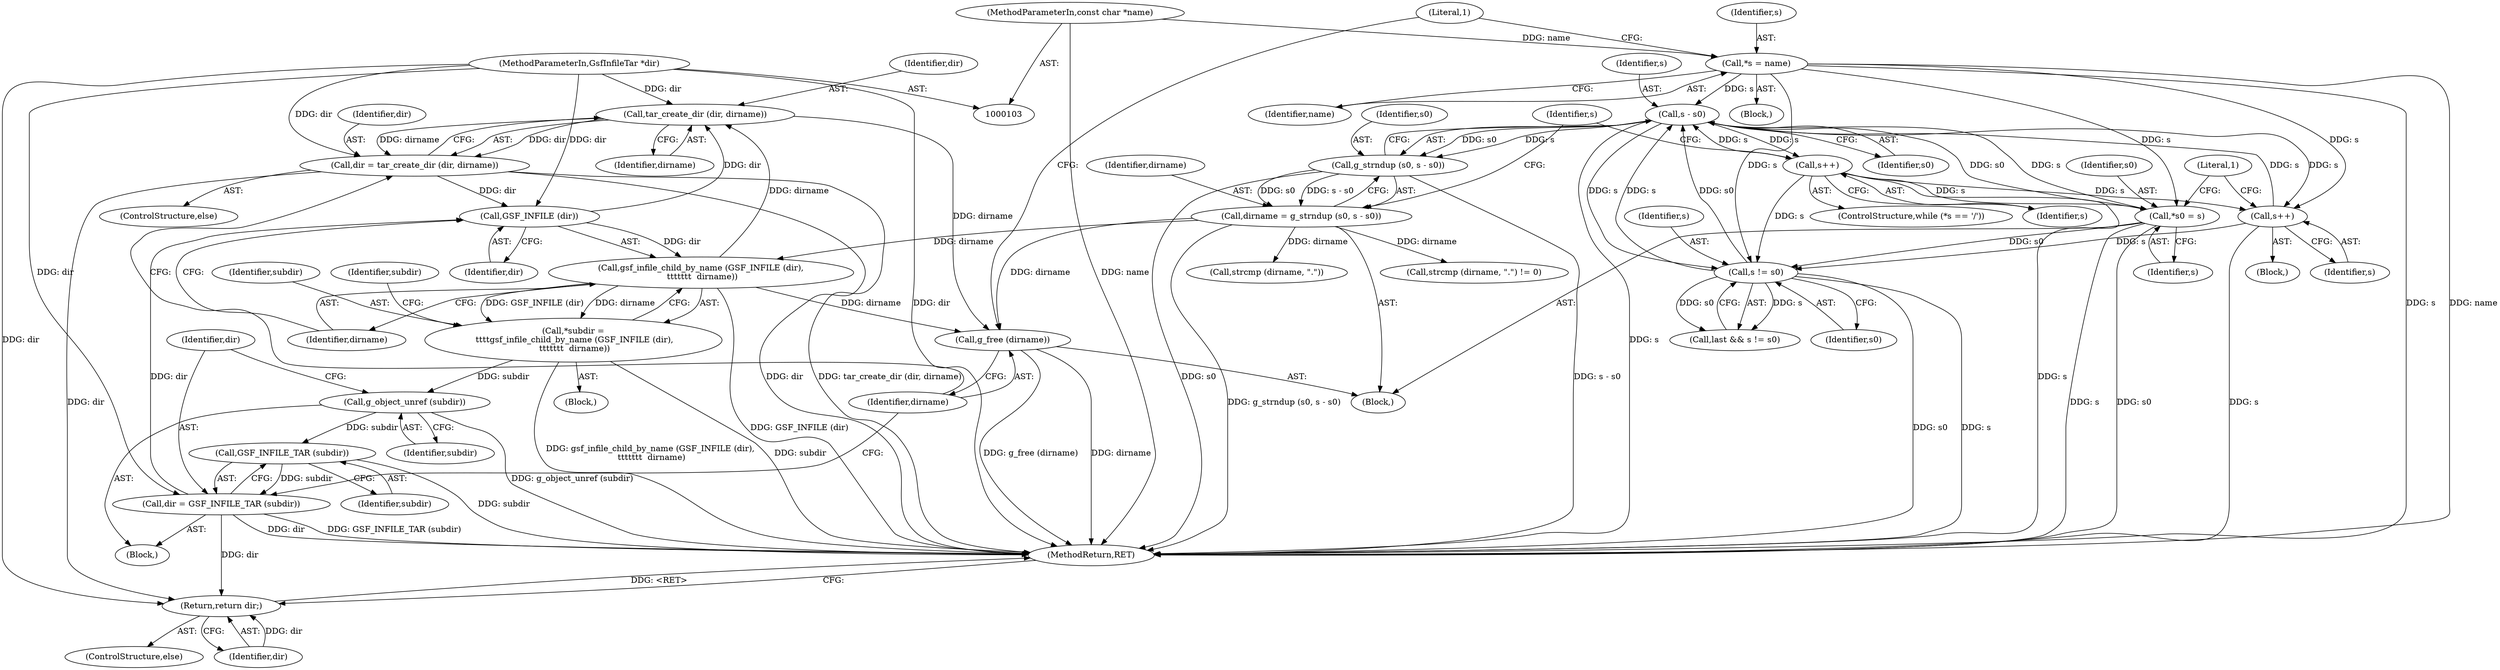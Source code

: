 digraph "0_libgsf_95a8351a75758cf10b3bf6abae0b6b461f90d9e5@API" {
"1000187" [label="(Call,tar_create_dir (dir, dirname))"];
"1000172" [label="(Call,GSF_INFILE (dir))"];
"1000185" [label="(Call,dir = tar_create_dir (dir, dirname))"];
"1000187" [label="(Call,tar_create_dir (dir, dirname))"];
"1000104" [label="(MethodParameterIn,GsfInfileTar *dir)"];
"1000171" [label="(Call,gsf_infile_child_by_name (GSF_INFILE (dir),\n \t\t\t\t\t\t\t  dirname))"];
"1000147" [label="(Call,dirname = g_strndup (s0, s - s0))"];
"1000149" [label="(Call,g_strndup (s0, s - s0))"];
"1000151" [label="(Call,s - s0)"];
"1000132" [label="(Call,s != s0)"];
"1000145" [label="(Call,s++)"];
"1000159" [label="(Call,s++)"];
"1000109" [label="(Call,*s = name)"];
"1000105" [label="(MethodParameterIn,const char *name)"];
"1000116" [label="(Call,*s0 = s)"];
"1000180" [label="(Call,dir = GSF_INFILE_TAR (subdir))"];
"1000182" [label="(Call,GSF_INFILE_TAR (subdir))"];
"1000178" [label="(Call,g_object_unref (subdir))"];
"1000169" [label="(Call,*subdir =\n \t\t\t\tgsf_infile_child_by_name (GSF_INFILE (dir),\n \t\t\t\t\t\t\t  dirname))"];
"1000137" [label="(Return,return dir;)"];
"1000190" [label="(Call,g_free (dirname))"];
"1000191" [label="(Identifier,dirname)"];
"1000177" [label="(Block,)"];
"1000146" [label="(Identifier,s)"];
"1000122" [label="(Block,)"];
"1000176" [label="(Identifier,subdir)"];
"1000183" [label="(Identifier,subdir)"];
"1000169" [label="(Call,*subdir =\n \t\t\t\tgsf_infile_child_by_name (GSF_INFILE (dir),\n \t\t\t\t\t\t\t  dirname))"];
"1000174" [label="(Identifier,dirname)"];
"1000116" [label="(Call,*s0 = s)"];
"1000113" [label="(Literal,1)"];
"1000114" [label="(Block,)"];
"1000179" [label="(Identifier,subdir)"];
"1000145" [label="(Call,s++)"];
"1000170" [label="(Identifier,subdir)"];
"1000180" [label="(Call,dir = GSF_INFILE_TAR (subdir))"];
"1000152" [label="(Identifier,s)"];
"1000148" [label="(Identifier,dirname)"];
"1000111" [label="(Identifier,name)"];
"1000118" [label="(Identifier,s)"];
"1000192" [label="(MethodReturn,RET)"];
"1000160" [label="(Identifier,s)"];
"1000187" [label="(Call,tar_create_dir (dir, dirname))"];
"1000173" [label="(Identifier,dir)"];
"1000147" [label="(Call,dirname = g_strndup (s0, s - s0))"];
"1000107" [label="(Block,)"];
"1000133" [label="(Identifier,s)"];
"1000154" [label="(ControlStructure,while (*s == '/'))"];
"1000186" [label="(Identifier,dir)"];
"1000151" [label="(Call,s - s0)"];
"1000109" [label="(Call,*s = name)"];
"1000110" [label="(Identifier,s)"];
"1000181" [label="(Identifier,dir)"];
"1000171" [label="(Call,gsf_infile_child_by_name (GSF_INFILE (dir),\n \t\t\t\t\t\t\t  dirname))"];
"1000150" [label="(Identifier,s0)"];
"1000136" [label="(ControlStructure,else)"];
"1000178" [label="(Call,g_object_unref (subdir))"];
"1000190" [label="(Call,g_free (dirname))"];
"1000138" [label="(Identifier,dir)"];
"1000137" [label="(Return,return dir;)"];
"1000167" [label="(Block,)"];
"1000149" [label="(Call,g_strndup (s0, s - s0))"];
"1000162" [label="(Call,strcmp (dirname, \".\") != 0)"];
"1000153" [label="(Identifier,s0)"];
"1000121" [label="(Literal,1)"];
"1000185" [label="(Call,dir = tar_create_dir (dir, dirname))"];
"1000188" [label="(Identifier,dir)"];
"1000130" [label="(Call,last && s != s0)"];
"1000105" [label="(MethodParameterIn,const char *name)"];
"1000104" [label="(MethodParameterIn,GsfInfileTar *dir)"];
"1000157" [label="(Identifier,s)"];
"1000134" [label="(Identifier,s0)"];
"1000132" [label="(Call,s != s0)"];
"1000184" [label="(ControlStructure,else)"];
"1000189" [label="(Identifier,dirname)"];
"1000159" [label="(Call,s++)"];
"1000117" [label="(Identifier,s0)"];
"1000182" [label="(Call,GSF_INFILE_TAR (subdir))"];
"1000172" [label="(Call,GSF_INFILE (dir))"];
"1000163" [label="(Call,strcmp (dirname, \".\"))"];
"1000187" -> "1000185"  [label="AST: "];
"1000187" -> "1000189"  [label="CFG: "];
"1000188" -> "1000187"  [label="AST: "];
"1000189" -> "1000187"  [label="AST: "];
"1000185" -> "1000187"  [label="CFG: "];
"1000187" -> "1000185"  [label="DDG: dir"];
"1000187" -> "1000185"  [label="DDG: dirname"];
"1000172" -> "1000187"  [label="DDG: dir"];
"1000104" -> "1000187"  [label="DDG: dir"];
"1000171" -> "1000187"  [label="DDG: dirname"];
"1000187" -> "1000190"  [label="DDG: dirname"];
"1000172" -> "1000171"  [label="AST: "];
"1000172" -> "1000173"  [label="CFG: "];
"1000173" -> "1000172"  [label="AST: "];
"1000174" -> "1000172"  [label="CFG: "];
"1000172" -> "1000171"  [label="DDG: dir"];
"1000185" -> "1000172"  [label="DDG: dir"];
"1000180" -> "1000172"  [label="DDG: dir"];
"1000104" -> "1000172"  [label="DDG: dir"];
"1000185" -> "1000184"  [label="AST: "];
"1000186" -> "1000185"  [label="AST: "];
"1000191" -> "1000185"  [label="CFG: "];
"1000185" -> "1000192"  [label="DDG: dir"];
"1000185" -> "1000192"  [label="DDG: tar_create_dir (dir, dirname)"];
"1000185" -> "1000137"  [label="DDG: dir"];
"1000104" -> "1000185"  [label="DDG: dir"];
"1000104" -> "1000103"  [label="AST: "];
"1000104" -> "1000192"  [label="DDG: dir"];
"1000104" -> "1000137"  [label="DDG: dir"];
"1000104" -> "1000180"  [label="DDG: dir"];
"1000171" -> "1000169"  [label="AST: "];
"1000171" -> "1000174"  [label="CFG: "];
"1000174" -> "1000171"  [label="AST: "];
"1000169" -> "1000171"  [label="CFG: "];
"1000171" -> "1000192"  [label="DDG: GSF_INFILE (dir)"];
"1000171" -> "1000169"  [label="DDG: GSF_INFILE (dir)"];
"1000171" -> "1000169"  [label="DDG: dirname"];
"1000147" -> "1000171"  [label="DDG: dirname"];
"1000171" -> "1000190"  [label="DDG: dirname"];
"1000147" -> "1000114"  [label="AST: "];
"1000147" -> "1000149"  [label="CFG: "];
"1000148" -> "1000147"  [label="AST: "];
"1000149" -> "1000147"  [label="AST: "];
"1000157" -> "1000147"  [label="CFG: "];
"1000147" -> "1000192"  [label="DDG: g_strndup (s0, s - s0)"];
"1000149" -> "1000147"  [label="DDG: s0"];
"1000149" -> "1000147"  [label="DDG: s - s0"];
"1000147" -> "1000162"  [label="DDG: dirname"];
"1000147" -> "1000163"  [label="DDG: dirname"];
"1000147" -> "1000190"  [label="DDG: dirname"];
"1000149" -> "1000151"  [label="CFG: "];
"1000150" -> "1000149"  [label="AST: "];
"1000151" -> "1000149"  [label="AST: "];
"1000149" -> "1000192"  [label="DDG: s - s0"];
"1000149" -> "1000192"  [label="DDG: s0"];
"1000151" -> "1000149"  [label="DDG: s0"];
"1000151" -> "1000149"  [label="DDG: s"];
"1000151" -> "1000153"  [label="CFG: "];
"1000152" -> "1000151"  [label="AST: "];
"1000153" -> "1000151"  [label="AST: "];
"1000151" -> "1000192"  [label="DDG: s"];
"1000151" -> "1000116"  [label="DDG: s"];
"1000151" -> "1000132"  [label="DDG: s"];
"1000151" -> "1000145"  [label="DDG: s"];
"1000132" -> "1000151"  [label="DDG: s"];
"1000132" -> "1000151"  [label="DDG: s0"];
"1000145" -> "1000151"  [label="DDG: s"];
"1000159" -> "1000151"  [label="DDG: s"];
"1000109" -> "1000151"  [label="DDG: s"];
"1000116" -> "1000151"  [label="DDG: s0"];
"1000151" -> "1000159"  [label="DDG: s"];
"1000132" -> "1000130"  [label="AST: "];
"1000132" -> "1000134"  [label="CFG: "];
"1000133" -> "1000132"  [label="AST: "];
"1000134" -> "1000132"  [label="AST: "];
"1000130" -> "1000132"  [label="CFG: "];
"1000132" -> "1000192"  [label="DDG: s"];
"1000132" -> "1000192"  [label="DDG: s0"];
"1000132" -> "1000130"  [label="DDG: s"];
"1000132" -> "1000130"  [label="DDG: s0"];
"1000145" -> "1000132"  [label="DDG: s"];
"1000159" -> "1000132"  [label="DDG: s"];
"1000109" -> "1000132"  [label="DDG: s"];
"1000116" -> "1000132"  [label="DDG: s0"];
"1000145" -> "1000122"  [label="AST: "];
"1000145" -> "1000146"  [label="CFG: "];
"1000146" -> "1000145"  [label="AST: "];
"1000121" -> "1000145"  [label="CFG: "];
"1000145" -> "1000192"  [label="DDG: s"];
"1000159" -> "1000145"  [label="DDG: s"];
"1000109" -> "1000145"  [label="DDG: s"];
"1000159" -> "1000154"  [label="AST: "];
"1000159" -> "1000160"  [label="CFG: "];
"1000160" -> "1000159"  [label="AST: "];
"1000157" -> "1000159"  [label="CFG: "];
"1000159" -> "1000192"  [label="DDG: s"];
"1000159" -> "1000116"  [label="DDG: s"];
"1000109" -> "1000107"  [label="AST: "];
"1000109" -> "1000111"  [label="CFG: "];
"1000110" -> "1000109"  [label="AST: "];
"1000111" -> "1000109"  [label="AST: "];
"1000113" -> "1000109"  [label="CFG: "];
"1000109" -> "1000192"  [label="DDG: s"];
"1000109" -> "1000192"  [label="DDG: name"];
"1000105" -> "1000109"  [label="DDG: name"];
"1000109" -> "1000116"  [label="DDG: s"];
"1000105" -> "1000103"  [label="AST: "];
"1000105" -> "1000192"  [label="DDG: name"];
"1000116" -> "1000114"  [label="AST: "];
"1000116" -> "1000118"  [label="CFG: "];
"1000117" -> "1000116"  [label="AST: "];
"1000118" -> "1000116"  [label="AST: "];
"1000121" -> "1000116"  [label="CFG: "];
"1000116" -> "1000192"  [label="DDG: s"];
"1000116" -> "1000192"  [label="DDG: s0"];
"1000180" -> "1000177"  [label="AST: "];
"1000180" -> "1000182"  [label="CFG: "];
"1000181" -> "1000180"  [label="AST: "];
"1000182" -> "1000180"  [label="AST: "];
"1000191" -> "1000180"  [label="CFG: "];
"1000180" -> "1000192"  [label="DDG: dir"];
"1000180" -> "1000192"  [label="DDG: GSF_INFILE_TAR (subdir)"];
"1000180" -> "1000137"  [label="DDG: dir"];
"1000182" -> "1000180"  [label="DDG: subdir"];
"1000182" -> "1000183"  [label="CFG: "];
"1000183" -> "1000182"  [label="AST: "];
"1000182" -> "1000192"  [label="DDG: subdir"];
"1000178" -> "1000182"  [label="DDG: subdir"];
"1000178" -> "1000177"  [label="AST: "];
"1000178" -> "1000179"  [label="CFG: "];
"1000179" -> "1000178"  [label="AST: "];
"1000181" -> "1000178"  [label="CFG: "];
"1000178" -> "1000192"  [label="DDG: g_object_unref (subdir)"];
"1000169" -> "1000178"  [label="DDG: subdir"];
"1000169" -> "1000167"  [label="AST: "];
"1000170" -> "1000169"  [label="AST: "];
"1000176" -> "1000169"  [label="CFG: "];
"1000169" -> "1000192"  [label="DDG: gsf_infile_child_by_name (GSF_INFILE (dir),\n \t\t\t\t\t\t\t  dirname)"];
"1000169" -> "1000192"  [label="DDG: subdir"];
"1000137" -> "1000136"  [label="AST: "];
"1000137" -> "1000138"  [label="CFG: "];
"1000138" -> "1000137"  [label="AST: "];
"1000192" -> "1000137"  [label="CFG: "];
"1000137" -> "1000192"  [label="DDG: <RET>"];
"1000138" -> "1000137"  [label="DDG: dir"];
"1000190" -> "1000114"  [label="AST: "];
"1000190" -> "1000191"  [label="CFG: "];
"1000191" -> "1000190"  [label="AST: "];
"1000113" -> "1000190"  [label="CFG: "];
"1000190" -> "1000192"  [label="DDG: g_free (dirname)"];
"1000190" -> "1000192"  [label="DDG: dirname"];
}
